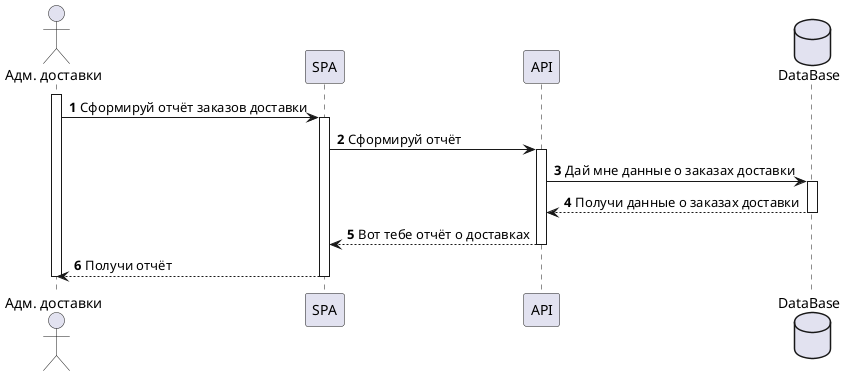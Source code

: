 @startuml

autonumber
actor "Адм. доставки" as A
participant SPA
participant API
database DataBase

activate A
A -> SPA: Сформируй отчёт заказов доставки
activate SPA
SPA -> API: Сформируй отчёт
activate API
API -> DataBase: Дай мне данные о заказах доставки
activate DataBase
API <-- DataBase: Получи данные о заказах доставки
deactivate DataBase
API --> SPA: Вот тебе отчёт о доставках
deactivate API
SPA --> A: Получи отчёт
deactivate SPA
deactivate A

@enduml